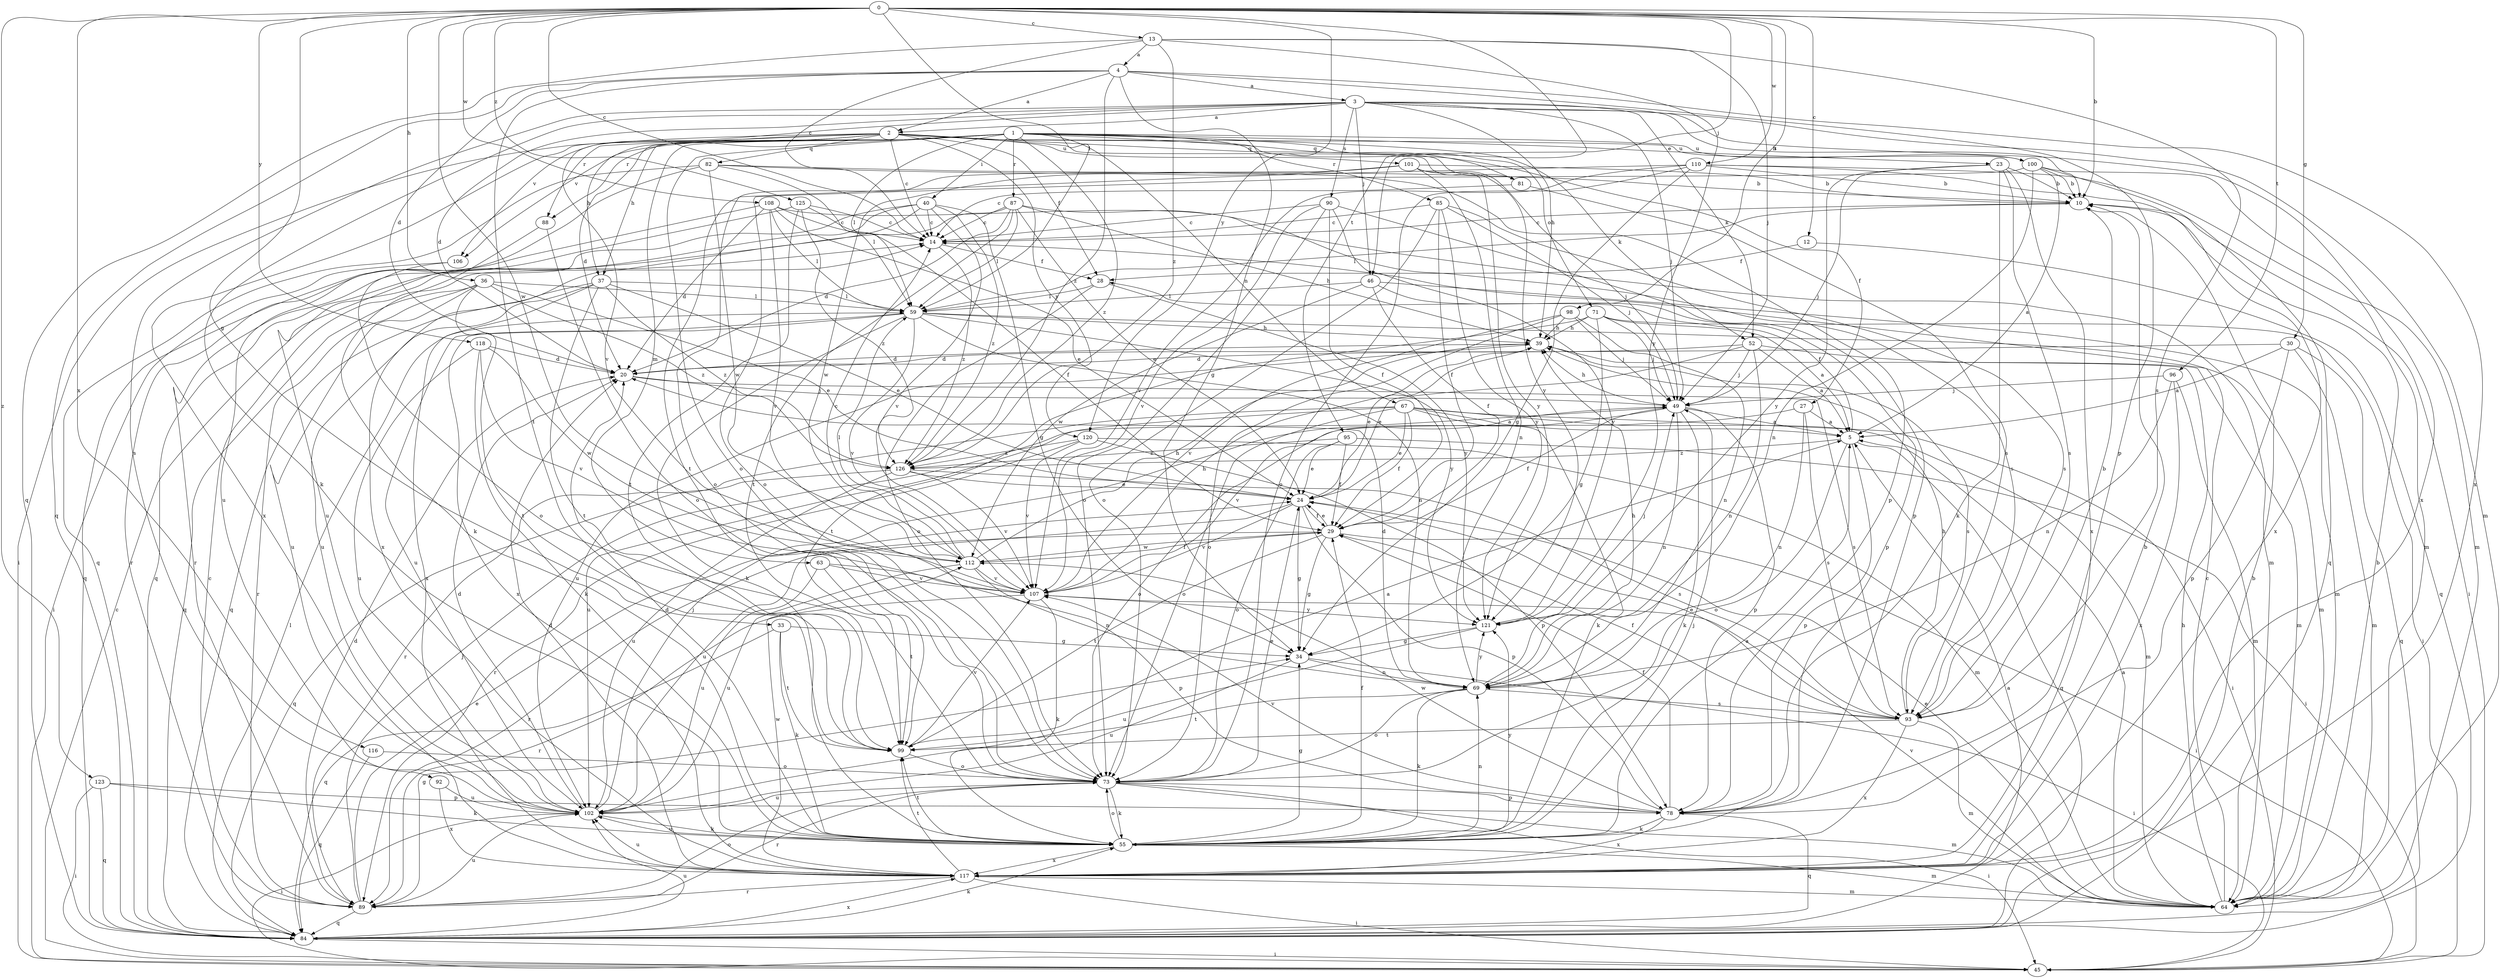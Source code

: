 strict digraph  {
0;
1;
2;
3;
4;
5;
10;
12;
13;
14;
20;
23;
24;
27;
28;
29;
30;
33;
34;
36;
37;
39;
40;
45;
46;
49;
52;
55;
59;
63;
64;
67;
69;
71;
73;
78;
81;
82;
84;
85;
87;
88;
89;
90;
92;
93;
95;
96;
98;
99;
100;
101;
102;
106;
107;
108;
110;
112;
116;
117;
118;
120;
121;
123;
125;
126;
0 -> 10  [label=b];
0 -> 12  [label=c];
0 -> 13  [label=c];
0 -> 14  [label=c];
0 -> 30  [label=g];
0 -> 33  [label=g];
0 -> 36  [label=h];
0 -> 46  [label=j];
0 -> 59  [label=l];
0 -> 95  [label=t];
0 -> 96  [label=t];
0 -> 98  [label=t];
0 -> 108  [label=w];
0 -> 110  [label=w];
0 -> 112  [label=w];
0 -> 116  [label=x];
0 -> 118  [label=y];
0 -> 120  [label=y];
0 -> 123  [label=z];
0 -> 125  [label=z];
1 -> 20  [label=d];
1 -> 23  [label=e];
1 -> 37  [label=h];
1 -> 40  [label=i];
1 -> 52  [label=k];
1 -> 59  [label=l];
1 -> 63  [label=m];
1 -> 67  [label=n];
1 -> 71  [label=o];
1 -> 73  [label=o];
1 -> 81  [label=q];
1 -> 85  [label=r];
1 -> 87  [label=r];
1 -> 88  [label=r];
1 -> 100  [label=u];
1 -> 106  [label=v];
1 -> 126  [label=z];
2 -> 14  [label=c];
2 -> 27  [label=f];
2 -> 28  [label=f];
2 -> 37  [label=h];
2 -> 45  [label=i];
2 -> 81  [label=q];
2 -> 82  [label=q];
2 -> 88  [label=r];
2 -> 100  [label=u];
2 -> 101  [label=u];
2 -> 106  [label=v];
2 -> 117  [label=x];
2 -> 120  [label=y];
2 -> 121  [label=y];
3 -> 2  [label=a];
3 -> 10  [label=b];
3 -> 20  [label=d];
3 -> 39  [label=h];
3 -> 46  [label=j];
3 -> 49  [label=j];
3 -> 52  [label=k];
3 -> 55  [label=k];
3 -> 64  [label=m];
3 -> 90  [label=s];
3 -> 92  [label=s];
3 -> 107  [label=v];
3 -> 117  [label=x];
4 -> 2  [label=a];
4 -> 3  [label=a];
4 -> 20  [label=d];
4 -> 34  [label=g];
4 -> 78  [label=p];
4 -> 84  [label=q];
4 -> 99  [label=t];
4 -> 117  [label=x];
4 -> 126  [label=z];
5 -> 28  [label=f];
5 -> 73  [label=o];
5 -> 78  [label=p];
5 -> 84  [label=q];
5 -> 126  [label=z];
10 -> 14  [label=c];
10 -> 45  [label=i];
10 -> 59  [label=l];
12 -> 28  [label=f];
12 -> 84  [label=q];
13 -> 4  [label=a];
13 -> 14  [label=c];
13 -> 49  [label=j];
13 -> 84  [label=q];
13 -> 93  [label=s];
13 -> 121  [label=y];
13 -> 126  [label=z];
14 -> 28  [label=f];
14 -> 126  [label=z];
20 -> 49  [label=j];
20 -> 93  [label=s];
23 -> 10  [label=b];
23 -> 49  [label=j];
23 -> 55  [label=k];
23 -> 93  [label=s];
23 -> 117  [label=x];
23 -> 121  [label=y];
24 -> 29  [label=f];
24 -> 34  [label=g];
24 -> 78  [label=p];
24 -> 102  [label=u];
24 -> 107  [label=v];
27 -> 5  [label=a];
27 -> 69  [label=n];
27 -> 73  [label=o];
27 -> 93  [label=s];
28 -> 59  [label=l];
28 -> 73  [label=o];
28 -> 121  [label=y];
29 -> 24  [label=e];
29 -> 34  [label=g];
29 -> 45  [label=i];
29 -> 89  [label=r];
29 -> 99  [label=t];
29 -> 112  [label=w];
30 -> 5  [label=a];
30 -> 20  [label=d];
30 -> 64  [label=m];
30 -> 78  [label=p];
30 -> 84  [label=q];
33 -> 34  [label=g];
33 -> 55  [label=k];
33 -> 84  [label=q];
33 -> 99  [label=t];
34 -> 45  [label=i];
34 -> 69  [label=n];
34 -> 102  [label=u];
36 -> 24  [label=e];
36 -> 59  [label=l];
36 -> 84  [label=q];
36 -> 89  [label=r];
36 -> 99  [label=t];
36 -> 102  [label=u];
36 -> 126  [label=z];
37 -> 24  [label=e];
37 -> 59  [label=l];
37 -> 84  [label=q];
37 -> 99  [label=t];
37 -> 102  [label=u];
37 -> 117  [label=x];
37 -> 126  [label=z];
39 -> 20  [label=d];
39 -> 24  [label=e];
39 -> 93  [label=s];
39 -> 102  [label=u];
40 -> 14  [label=c];
40 -> 34  [label=g];
40 -> 89  [label=r];
40 -> 102  [label=u];
40 -> 107  [label=v];
40 -> 117  [label=x];
40 -> 126  [label=z];
45 -> 14  [label=c];
46 -> 29  [label=f];
46 -> 59  [label=l];
46 -> 64  [label=m];
46 -> 78  [label=p];
46 -> 112  [label=w];
49 -> 5  [label=a];
49 -> 29  [label=f];
49 -> 39  [label=h];
49 -> 55  [label=k];
49 -> 69  [label=n];
49 -> 78  [label=p];
49 -> 107  [label=v];
52 -> 5  [label=a];
52 -> 20  [label=d];
52 -> 24  [label=e];
52 -> 49  [label=j];
52 -> 64  [label=m];
52 -> 69  [label=n];
55 -> 5  [label=a];
55 -> 20  [label=d];
55 -> 29  [label=f];
55 -> 34  [label=g];
55 -> 49  [label=j];
55 -> 64  [label=m];
55 -> 69  [label=n];
55 -> 73  [label=o];
55 -> 99  [label=t];
55 -> 102  [label=u];
55 -> 117  [label=x];
55 -> 121  [label=y];
59 -> 39  [label=h];
59 -> 55  [label=k];
59 -> 64  [label=m];
59 -> 69  [label=n];
59 -> 102  [label=u];
59 -> 107  [label=v];
59 -> 117  [label=x];
59 -> 121  [label=y];
63 -> 78  [label=p];
63 -> 99  [label=t];
63 -> 102  [label=u];
63 -> 107  [label=v];
64 -> 5  [label=a];
64 -> 10  [label=b];
64 -> 14  [label=c];
64 -> 24  [label=e];
64 -> 39  [label=h];
64 -> 107  [label=v];
67 -> 5  [label=a];
67 -> 24  [label=e];
67 -> 29  [label=f];
67 -> 45  [label=i];
67 -> 55  [label=k];
67 -> 64  [label=m];
67 -> 73  [label=o];
67 -> 89  [label=r];
67 -> 102  [label=u];
69 -> 20  [label=d];
69 -> 39  [label=h];
69 -> 55  [label=k];
69 -> 73  [label=o];
69 -> 93  [label=s];
69 -> 99  [label=t];
69 -> 121  [label=y];
71 -> 5  [label=a];
71 -> 34  [label=g];
71 -> 39  [label=h];
71 -> 45  [label=i];
71 -> 49  [label=j];
71 -> 99  [label=t];
73 -> 24  [label=e];
73 -> 45  [label=i];
73 -> 55  [label=k];
73 -> 64  [label=m];
73 -> 78  [label=p];
73 -> 89  [label=r];
73 -> 102  [label=u];
78 -> 29  [label=f];
78 -> 55  [label=k];
78 -> 84  [label=q];
78 -> 107  [label=v];
78 -> 112  [label=w];
78 -> 117  [label=x];
81 -> 14  [label=c];
81 -> 93  [label=s];
82 -> 10  [label=b];
82 -> 59  [label=l];
82 -> 78  [label=p];
82 -> 84  [label=q];
82 -> 102  [label=u];
82 -> 112  [label=w];
84 -> 5  [label=a];
84 -> 10  [label=b];
84 -> 45  [label=i];
84 -> 55  [label=k];
84 -> 59  [label=l];
84 -> 102  [label=u];
84 -> 117  [label=x];
85 -> 14  [label=c];
85 -> 29  [label=f];
85 -> 49  [label=j];
85 -> 73  [label=o];
85 -> 93  [label=s];
85 -> 121  [label=y];
87 -> 14  [label=c];
87 -> 20  [label=d];
87 -> 24  [label=e];
87 -> 39  [label=h];
87 -> 59  [label=l];
87 -> 84  [label=q];
87 -> 93  [label=s];
87 -> 99  [label=t];
88 -> 55  [label=k];
88 -> 73  [label=o];
89 -> 14  [label=c];
89 -> 20  [label=d];
89 -> 24  [label=e];
89 -> 34  [label=g];
89 -> 49  [label=j];
89 -> 73  [label=o];
89 -> 84  [label=q];
89 -> 102  [label=u];
90 -> 14  [label=c];
90 -> 29  [label=f];
90 -> 73  [label=o];
90 -> 78  [label=p];
90 -> 107  [label=v];
90 -> 121  [label=y];
92 -> 102  [label=u];
92 -> 117  [label=x];
93 -> 10  [label=b];
93 -> 24  [label=e];
93 -> 29  [label=f];
93 -> 39  [label=h];
93 -> 64  [label=m];
93 -> 99  [label=t];
93 -> 117  [label=x];
95 -> 24  [label=e];
95 -> 29  [label=f];
95 -> 45  [label=i];
95 -> 73  [label=o];
95 -> 126  [label=z];
96 -> 49  [label=j];
96 -> 64  [label=m];
96 -> 69  [label=n];
96 -> 117  [label=x];
98 -> 39  [label=h];
98 -> 49  [label=j];
98 -> 69  [label=n];
98 -> 73  [label=o];
98 -> 107  [label=v];
99 -> 5  [label=a];
99 -> 73  [label=o];
99 -> 107  [label=v];
100 -> 5  [label=a];
100 -> 10  [label=b];
100 -> 64  [label=m];
100 -> 69  [label=n];
100 -> 73  [label=o];
100 -> 84  [label=q];
101 -> 10  [label=b];
101 -> 49  [label=j];
101 -> 69  [label=n];
101 -> 73  [label=o];
101 -> 112  [label=w];
101 -> 121  [label=y];
102 -> 20  [label=d];
102 -> 45  [label=i];
102 -> 49  [label=j];
102 -> 55  [label=k];
106 -> 45  [label=i];
106 -> 73  [label=o];
107 -> 39  [label=h];
107 -> 55  [label=k];
107 -> 89  [label=r];
107 -> 121  [label=y];
108 -> 14  [label=c];
108 -> 20  [label=d];
108 -> 24  [label=e];
108 -> 59  [label=l];
108 -> 64  [label=m];
108 -> 89  [label=r];
108 -> 107  [label=v];
110 -> 10  [label=b];
110 -> 34  [label=g];
110 -> 64  [label=m];
110 -> 73  [label=o];
110 -> 99  [label=t];
110 -> 107  [label=v];
110 -> 117  [label=x];
112 -> 14  [label=c];
112 -> 29  [label=f];
112 -> 39  [label=h];
112 -> 59  [label=l];
112 -> 69  [label=n];
112 -> 102  [label=u];
112 -> 107  [label=v];
116 -> 73  [label=o];
116 -> 84  [label=q];
117 -> 10  [label=b];
117 -> 20  [label=d];
117 -> 45  [label=i];
117 -> 64  [label=m];
117 -> 89  [label=r];
117 -> 99  [label=t];
117 -> 102  [label=u];
117 -> 112  [label=w];
118 -> 20  [label=d];
118 -> 55  [label=k];
118 -> 102  [label=u];
118 -> 107  [label=v];
118 -> 112  [label=w];
120 -> 64  [label=m];
120 -> 78  [label=p];
120 -> 89  [label=r];
120 -> 107  [label=v];
120 -> 126  [label=z];
121 -> 34  [label=g];
121 -> 49  [label=j];
121 -> 102  [label=u];
123 -> 45  [label=i];
123 -> 55  [label=k];
123 -> 78  [label=p];
123 -> 84  [label=q];
125 -> 14  [label=c];
125 -> 29  [label=f];
125 -> 84  [label=q];
125 -> 99  [label=t];
125 -> 126  [label=z];
126 -> 24  [label=e];
126 -> 84  [label=q];
126 -> 93  [label=s];
126 -> 102  [label=u];
126 -> 107  [label=v];
}

